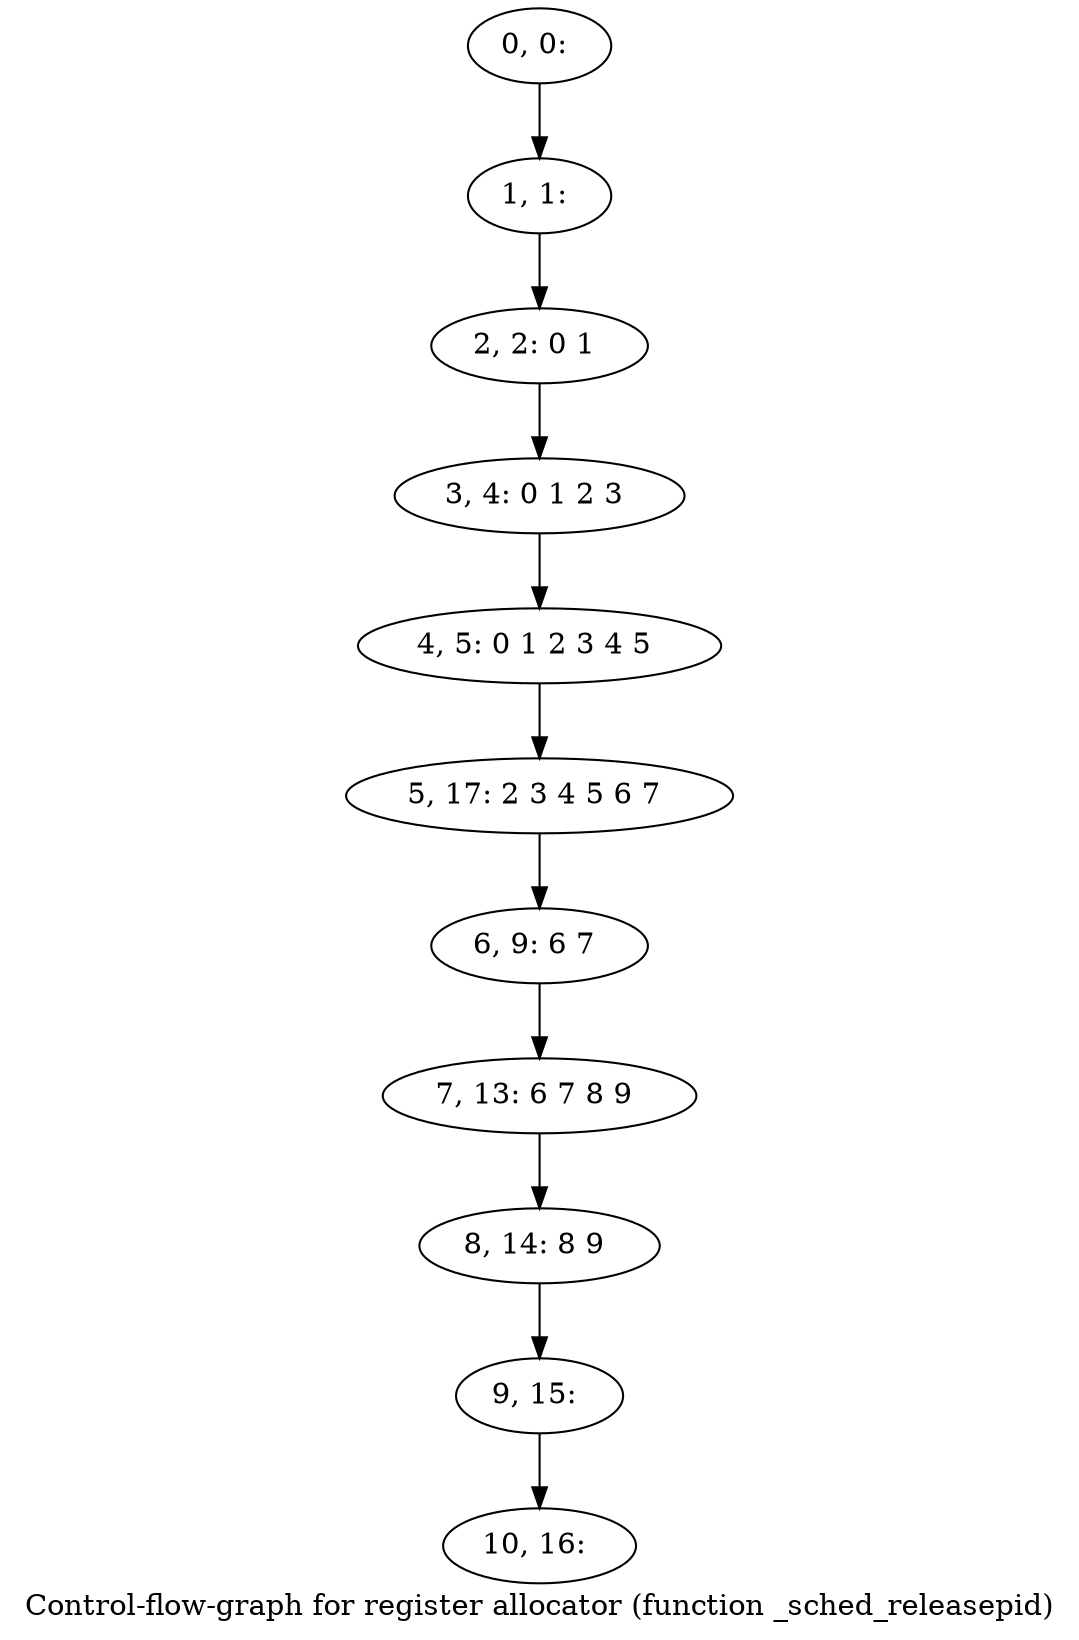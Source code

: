 digraph G {
graph [label="Control-flow-graph for register allocator (function _sched_releasepid)"]
0[label="0, 0: "];
1[label="1, 1: "];
2[label="2, 2: 0 1 "];
3[label="3, 4: 0 1 2 3 "];
4[label="4, 5: 0 1 2 3 4 5 "];
5[label="5, 17: 2 3 4 5 6 7 "];
6[label="6, 9: 6 7 "];
7[label="7, 13: 6 7 8 9 "];
8[label="8, 14: 8 9 "];
9[label="9, 15: "];
10[label="10, 16: "];
0->1 ;
1->2 ;
2->3 ;
3->4 ;
4->5 ;
5->6 ;
6->7 ;
7->8 ;
8->9 ;
9->10 ;
}

